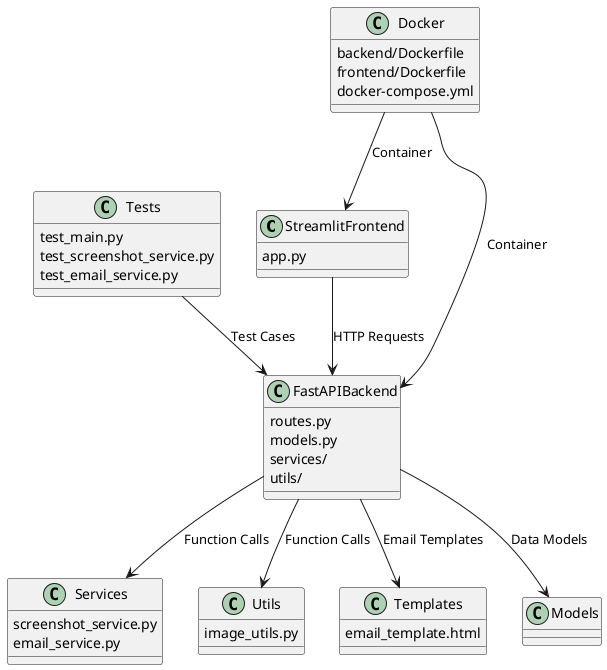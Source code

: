 @startuml
!define RECTANGLE class

RECTANGLE StreamlitFrontend {
  app.py
}

RECTANGLE FastAPIBackend {
  routes.py
  models.py
  services/
  utils/
}

RECTANGLE Services {
  screenshot_service.py
  email_service.py
}

RECTANGLE Utils {
  image_utils.py
}

RECTANGLE Tests {
  test_main.py
  test_screenshot_service.py
  test_email_service.py
}

RECTANGLE Templates {
  email_template.html
}

RECTANGLE Docker {
  backend/Dockerfile
  frontend/Dockerfile
  docker-compose.yml
}

StreamlitFrontend --> FastAPIBackend : HTTP Requests
FastAPIBackend --> Services : Function Calls
FastAPIBackend --> Utils : Function Calls
FastAPIBackend --> Models : Data Models
FastAPIBackend --> Templates : Email Templates
Docker --> StreamlitFrontend : Container
Docker --> FastAPIBackend : Container
Tests --> FastAPIBackend : Test Cases

@enduml